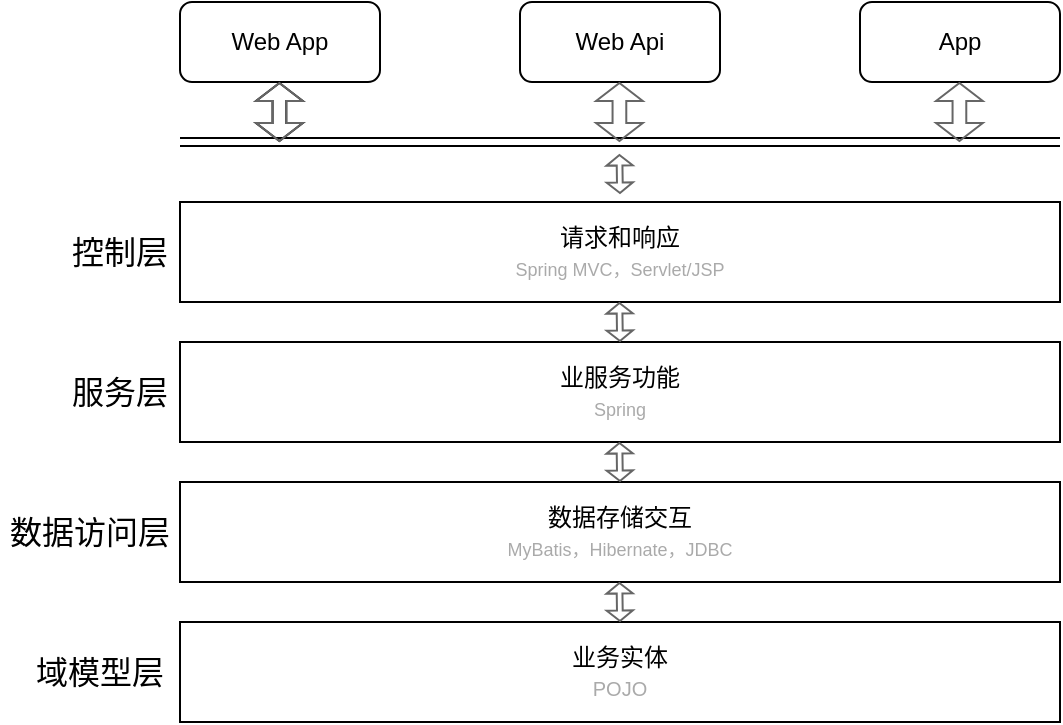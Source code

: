 <mxfile version="20.8.16" type="device"><diagram name="Page-1" id="-KVFUTpYuCOJW_8HTJ3C"><mxGraphModel dx="686" dy="706" grid="1" gridSize="10" guides="1" tooltips="1" connect="1" arrows="1" fold="1" page="1" pageScale="1" pageWidth="827" pageHeight="1169" math="0" shadow="0"><root><mxCell id="0"/><mxCell id="1" parent="0"/><mxCell id="Bq6uf1l60dumbt4I7JR2-1" value="Web App" style="rounded=1;whiteSpace=wrap;html=1;" vertex="1" parent="1"><mxGeometry x="170" y="90" width="100" height="40" as="geometry"/></mxCell><mxCell id="Bq6uf1l60dumbt4I7JR2-2" value="Web Api" style="rounded=1;whiteSpace=wrap;html=1;" vertex="1" parent="1"><mxGeometry x="340" y="90" width="100" height="40" as="geometry"/></mxCell><mxCell id="Bq6uf1l60dumbt4I7JR2-3" value="App" style="rounded=1;whiteSpace=wrap;html=1;" vertex="1" parent="1"><mxGeometry x="510" y="90" width="100" height="40" as="geometry"/></mxCell><mxCell id="Bq6uf1l60dumbt4I7JR2-4" value="请求和响应&lt;br&gt;&lt;font color=&quot;#aaaaaa&quot; style=&quot;font-size: 9px;&quot;&gt;Spring MVC，Servlet/JSP&lt;/font&gt;" style="rounded=0;whiteSpace=wrap;html=1;" vertex="1" parent="1"><mxGeometry x="170" y="190" width="440" height="50" as="geometry"/></mxCell><mxCell id="Bq6uf1l60dumbt4I7JR2-5" value="业服务功能&lt;br&gt;&lt;font color=&quot;#aaaaaa&quot; style=&quot;font-size: 9px;&quot;&gt;Spring&lt;/font&gt;" style="rounded=0;whiteSpace=wrap;html=1;" vertex="1" parent="1"><mxGeometry x="170" y="260" width="440" height="50" as="geometry"/></mxCell><mxCell id="Bq6uf1l60dumbt4I7JR2-6" value="数据存储交互&lt;br&gt;&lt;font color=&quot;#aaaaaa&quot; style=&quot;font-size: 9px;&quot;&gt;MyBatis，Hibernate，JDBC&lt;/font&gt;" style="rounded=0;whiteSpace=wrap;html=1;" vertex="1" parent="1"><mxGeometry x="170" y="330" width="440" height="50" as="geometry"/></mxCell><mxCell id="Bq6uf1l60dumbt4I7JR2-7" value="业务实体&lt;br&gt;&lt;font size=&quot;1&quot; color=&quot;#aaaaaa&quot;&gt;POJO&lt;/font&gt;" style="rounded=0;whiteSpace=wrap;html=1;" vertex="1" parent="1"><mxGeometry x="170" y="400" width="440" height="50" as="geometry"/></mxCell><mxCell id="Bq6uf1l60dumbt4I7JR2-8" value="&lt;font style=&quot;font-size: 16px;&quot; color=&quot;#000000&quot;&gt;控制层&lt;/font&gt;" style="text;strokeColor=none;align=center;fillColor=none;html=1;verticalAlign=middle;whiteSpace=wrap;rounded=0;fontSize=9;fontColor=#aaaaaa;" vertex="1" parent="1"><mxGeometry x="110" y="200" width="60" height="30" as="geometry"/></mxCell><mxCell id="Bq6uf1l60dumbt4I7JR2-9" value="&lt;font style=&quot;font-size: 16px;&quot; color=&quot;#000000&quot;&gt;服务层&lt;/font&gt;" style="text;strokeColor=none;align=center;fillColor=none;html=1;verticalAlign=middle;whiteSpace=wrap;rounded=0;fontSize=9;fontColor=#aaaaaa;" vertex="1" parent="1"><mxGeometry x="110" y="270" width="60" height="30" as="geometry"/></mxCell><mxCell id="Bq6uf1l60dumbt4I7JR2-10" value="&lt;font style=&quot;font-size: 16px;&quot; color=&quot;#000000&quot;&gt;数据访问层&lt;/font&gt;" style="text;strokeColor=none;align=center;fillColor=none;html=1;verticalAlign=middle;whiteSpace=wrap;rounded=0;fontSize=9;fontColor=#aaaaaa;" vertex="1" parent="1"><mxGeometry x="80" y="340" width="90" height="30" as="geometry"/></mxCell><mxCell id="Bq6uf1l60dumbt4I7JR2-11" value="&lt;font style=&quot;font-size: 16px;&quot; color=&quot;#000000&quot;&gt;域模型层&lt;/font&gt;" style="text;strokeColor=none;align=center;fillColor=none;html=1;verticalAlign=middle;whiteSpace=wrap;rounded=0;fontSize=9;fontColor=#aaaaaa;" vertex="1" parent="1"><mxGeometry x="90" y="410" width="80" height="30" as="geometry"/></mxCell><mxCell id="Bq6uf1l60dumbt4I7JR2-12" value="" style="shape=link;html=1;rounded=0;fontSize=16;fontColor=#000000;" edge="1" parent="1"><mxGeometry width="100" relative="1" as="geometry"><mxPoint x="170" y="160" as="sourcePoint"/><mxPoint x="610" y="160" as="targetPoint"/></mxGeometry></mxCell><mxCell id="Bq6uf1l60dumbt4I7JR2-13" value="" style="shape=flexArrow;endArrow=classic;startArrow=classic;html=1;rounded=0;fontSize=16;fontColor=#000000;width=6.857;endSize=2.669;endWidth=15.51;startWidth=15.51;startSize=2.669;" edge="1" parent="1"><mxGeometry width="100" height="100" relative="1" as="geometry"><mxPoint x="219.71" y="160" as="sourcePoint"/><mxPoint x="219.71" y="130" as="targetPoint"/></mxGeometry></mxCell><mxCell id="Bq6uf1l60dumbt4I7JR2-14" value="" style="shape=flexArrow;endArrow=classic;startArrow=classic;html=1;rounded=0;fontSize=16;fontColor=#000000;width=6.857;endSize=2.669;endWidth=15.51;startWidth=15.51;startSize=2.669;strokeColor=#666666;" edge="1" parent="1"><mxGeometry width="100" height="100" relative="1" as="geometry"><mxPoint x="389.71" y="160" as="sourcePoint"/><mxPoint x="389.71" y="130" as="targetPoint"/></mxGeometry></mxCell><mxCell id="Bq6uf1l60dumbt4I7JR2-15" value="" style="shape=flexArrow;endArrow=classic;startArrow=classic;html=1;rounded=0;fontSize=16;fontColor=#000000;width=6.857;endSize=2.669;endWidth=15.51;startWidth=15.51;startSize=2.669;strokeColor=#666666;" edge="1" parent="1"><mxGeometry width="100" height="100" relative="1" as="geometry"><mxPoint x="559.71" y="160" as="sourcePoint"/><mxPoint x="559.71" y="130" as="targetPoint"/></mxGeometry></mxCell><mxCell id="Bq6uf1l60dumbt4I7JR2-16" value="" style="shape=flexArrow;endArrow=classic;startArrow=classic;html=1;rounded=0;fontSize=16;fontColor=#000000;width=6.857;endSize=2.669;endWidth=15.51;startWidth=15.51;startSize=2.669;strokeColor=#666666;" edge="1" parent="1"><mxGeometry width="100" height="100" relative="1" as="geometry"><mxPoint x="219.71" y="160" as="sourcePoint"/><mxPoint x="219.71" y="130" as="targetPoint"/></mxGeometry></mxCell><mxCell id="Bq6uf1l60dumbt4I7JR2-17" value="" style="shape=flexArrow;endArrow=classic;startArrow=classic;html=1;rounded=0;fontSize=16;fontColor=#000000;width=2.857;endSize=1.406;endWidth=9.224;startWidth=9.224;startSize=1.406;strokeColor=#666666;" edge="1" parent="1"><mxGeometry width="100" height="100" relative="1" as="geometry"><mxPoint x="390" y="186" as="sourcePoint"/><mxPoint x="389.71" y="166" as="targetPoint"/></mxGeometry></mxCell><mxCell id="Bq6uf1l60dumbt4I7JR2-20" value="" style="shape=flexArrow;endArrow=classic;startArrow=classic;html=1;rounded=0;fontSize=16;fontColor=#000000;width=2.857;endSize=1.406;endWidth=9.224;startWidth=9.224;startSize=1.406;strokeColor=#666666;" edge="1" parent="1"><mxGeometry width="100" height="100" relative="1" as="geometry"><mxPoint x="390" y="260" as="sourcePoint"/><mxPoint x="389.71" y="240" as="targetPoint"/></mxGeometry></mxCell><mxCell id="Bq6uf1l60dumbt4I7JR2-21" value="" style="shape=flexArrow;endArrow=classic;startArrow=classic;html=1;rounded=0;fontSize=16;fontColor=#000000;width=2.857;endSize=1.406;endWidth=9.224;startWidth=9.224;startSize=1.406;strokeColor=#666666;" edge="1" parent="1"><mxGeometry width="100" height="100" relative="1" as="geometry"><mxPoint x="390" y="330" as="sourcePoint"/><mxPoint x="389.71" y="310" as="targetPoint"/></mxGeometry></mxCell><mxCell id="Bq6uf1l60dumbt4I7JR2-22" value="" style="shape=flexArrow;endArrow=classic;startArrow=classic;html=1;rounded=0;fontSize=16;fontColor=#000000;width=2.857;endSize=1.406;endWidth=9.224;startWidth=9.224;startSize=1.406;strokeColor=#666666;" edge="1" parent="1"><mxGeometry width="100" height="100" relative="1" as="geometry"><mxPoint x="390" y="400" as="sourcePoint"/><mxPoint x="389.71" y="380" as="targetPoint"/></mxGeometry></mxCell></root></mxGraphModel></diagram></mxfile>